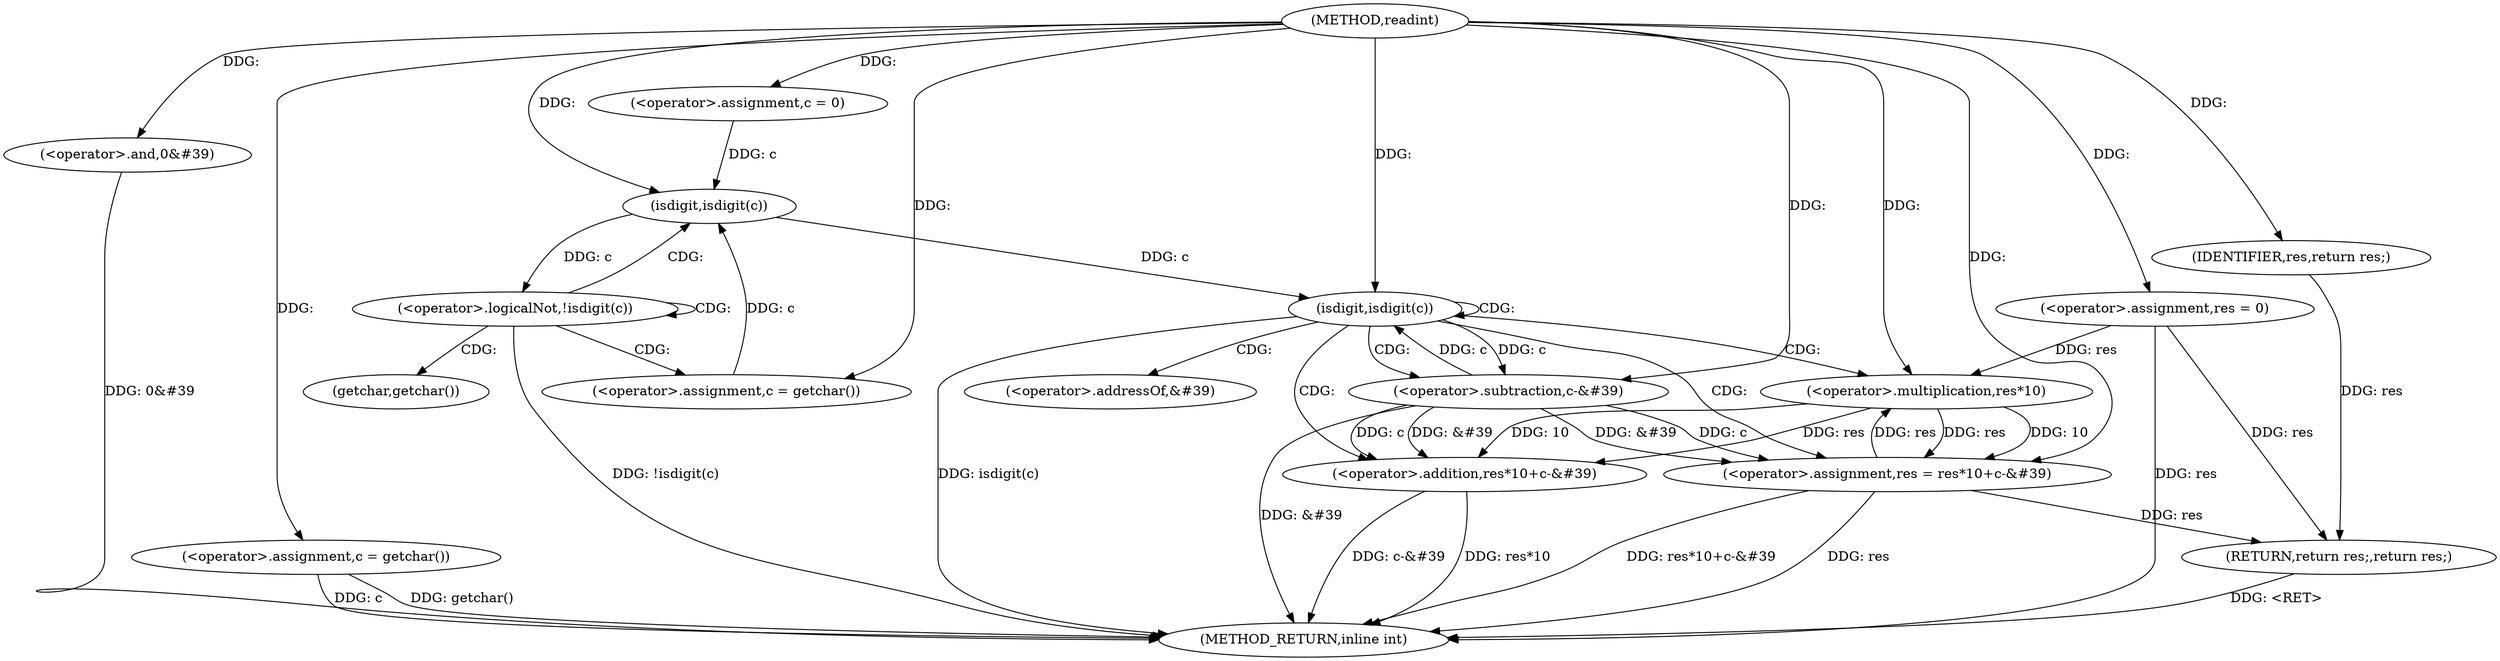 digraph "readint" {  
"1001731" [label = "(METHOD,readint)" ]
"1001769" [label = "(METHOD_RETURN,inline int)" ]
"1001734" [label = "(<operator>.assignment,res = 0)" ]
"1001738" [label = "(<operator>.assignment,c = 0)" ]
"1001761" [label = "(<operator>.and,0&#39)" ]
"1001764" [label = "(<operator>.assignment,c = getchar())" ]
"1001767" [label = "(RETURN,return res;,return res;)" ]
"1001742" [label = "(<operator>.logicalNot,!isdigit(c))" ]
"1001745" [label = "(<operator>.assignment,c = getchar())" ]
"1001749" [label = "(isdigit,isdigit(c))" ]
"1001751" [label = "(<operator>.assignment,res = res*10+c-&#39)" ]
"1001768" [label = "(IDENTIFIER,res,return res;)" ]
"1001743" [label = "(isdigit,isdigit(c))" ]
"1001753" [label = "(<operator>.addition,res*10+c-&#39)" ]
"1001754" [label = "(<operator>.multiplication,res*10)" ]
"1001757" [label = "(<operator>.subtraction,c-&#39)" ]
"1001747" [label = "(getchar,getchar())" ]
"1001759" [label = "(<operator>.addressOf,&#39)" ]
  "1001734" -> "1001769"  [ label = "DDG: res"] 
  "1001742" -> "1001769"  [ label = "DDG: !isdigit(c)"] 
  "1001749" -> "1001769"  [ label = "DDG: isdigit(c)"] 
  "1001761" -> "1001769"  [ label = "DDG: 0&#39"] 
  "1001764" -> "1001769"  [ label = "DDG: c"] 
  "1001764" -> "1001769"  [ label = "DDG: getchar()"] 
  "1001751" -> "1001769"  [ label = "DDG: res"] 
  "1001753" -> "1001769"  [ label = "DDG: res*10"] 
  "1001757" -> "1001769"  [ label = "DDG: &#39"] 
  "1001753" -> "1001769"  [ label = "DDG: c-&#39"] 
  "1001751" -> "1001769"  [ label = "DDG: res*10+c-&#39"] 
  "1001767" -> "1001769"  [ label = "DDG: <RET>"] 
  "1001731" -> "1001734"  [ label = "DDG: "] 
  "1001731" -> "1001738"  [ label = "DDG: "] 
  "1001731" -> "1001764"  [ label = "DDG: "] 
  "1001768" -> "1001767"  [ label = "DDG: res"] 
  "1001734" -> "1001767"  [ label = "DDG: res"] 
  "1001751" -> "1001767"  [ label = "DDG: res"] 
  "1001731" -> "1001745"  [ label = "DDG: "] 
  "1001757" -> "1001751"  [ label = "DDG: &#39"] 
  "1001757" -> "1001751"  [ label = "DDG: c"] 
  "1001754" -> "1001751"  [ label = "DDG: 10"] 
  "1001754" -> "1001751"  [ label = "DDG: res"] 
  "1001731" -> "1001761"  [ label = "DDG: "] 
  "1001731" -> "1001768"  [ label = "DDG: "] 
  "1001743" -> "1001742"  [ label = "DDG: c"] 
  "1001743" -> "1001749"  [ label = "DDG: c"] 
  "1001757" -> "1001749"  [ label = "DDG: c"] 
  "1001731" -> "1001749"  [ label = "DDG: "] 
  "1001731" -> "1001751"  [ label = "DDG: "] 
  "1001738" -> "1001743"  [ label = "DDG: c"] 
  "1001745" -> "1001743"  [ label = "DDG: c"] 
  "1001731" -> "1001743"  [ label = "DDG: "] 
  "1001754" -> "1001753"  [ label = "DDG: 10"] 
  "1001754" -> "1001753"  [ label = "DDG: res"] 
  "1001757" -> "1001753"  [ label = "DDG: &#39"] 
  "1001757" -> "1001753"  [ label = "DDG: c"] 
  "1001734" -> "1001754"  [ label = "DDG: res"] 
  "1001751" -> "1001754"  [ label = "DDG: res"] 
  "1001731" -> "1001754"  [ label = "DDG: "] 
  "1001749" -> "1001757"  [ label = "DDG: c"] 
  "1001731" -> "1001757"  [ label = "DDG: "] 
  "1001742" -> "1001747"  [ label = "CDG: "] 
  "1001742" -> "1001743"  [ label = "CDG: "] 
  "1001742" -> "1001742"  [ label = "CDG: "] 
  "1001742" -> "1001745"  [ label = "CDG: "] 
  "1001749" -> "1001759"  [ label = "CDG: "] 
  "1001749" -> "1001749"  [ label = "CDG: "] 
  "1001749" -> "1001751"  [ label = "CDG: "] 
  "1001749" -> "1001753"  [ label = "CDG: "] 
  "1001749" -> "1001757"  [ label = "CDG: "] 
  "1001749" -> "1001754"  [ label = "CDG: "] 
}
